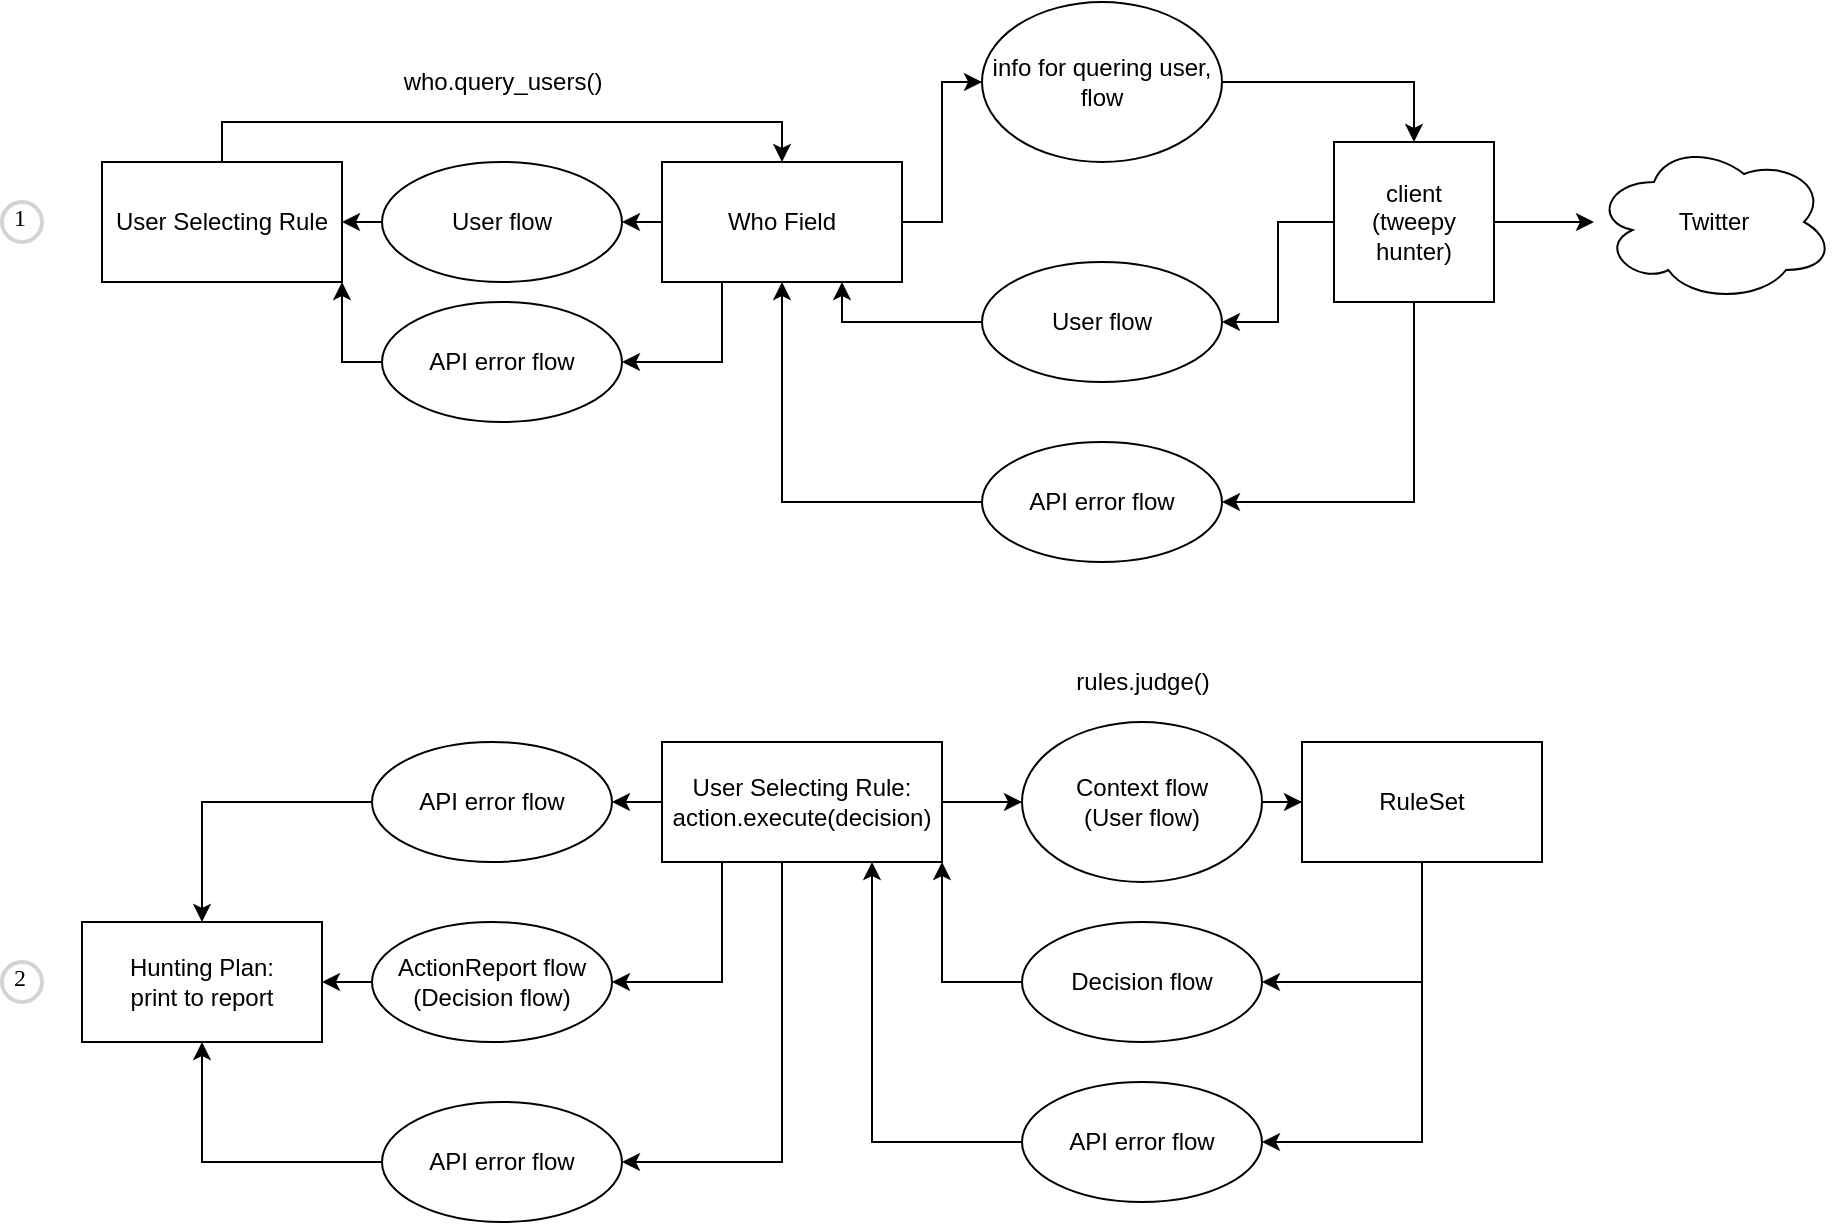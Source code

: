 <mxfile version="17.2.4" type="device"><diagram id="S5cICVvT9AW_yB-Se5Wj" name="user-selecting-rule"><mxGraphModel dx="1102" dy="977" grid="1" gridSize="10" guides="1" tooltips="1" connect="1" arrows="1" fold="1" page="1" pageScale="1" pageWidth="827" pageHeight="1169" math="0" shadow="0"><root><mxCell id="0"/><mxCell id="1" parent="0"/><mxCell id="NvCPOizqN2Km6uEgG7TH-6" value="" style="edgeStyle=orthogonalEdgeStyle;rounded=0;orthogonalLoop=1;jettySize=auto;html=1;entryX=0;entryY=0.5;entryDx=0;entryDy=0;" parent="1" source="NvCPOizqN2Km6uEgG7TH-1" target="NvCPOizqN2Km6uEgG7TH-5" edge="1"><mxGeometry relative="1" as="geometry"/></mxCell><mxCell id="wnTeXHhJYLwnOJ4dHzEN-19" style="edgeStyle=orthogonalEdgeStyle;rounded=0;orthogonalLoop=1;jettySize=auto;html=1;entryX=1;entryY=0.5;entryDx=0;entryDy=0;" edge="1" parent="1" source="NvCPOizqN2Km6uEgG7TH-1" target="wnTeXHhJYLwnOJ4dHzEN-11"><mxGeometry relative="1" as="geometry"><Array as="points"><mxPoint x="410" y="260"/></Array></mxGeometry></mxCell><mxCell id="wnTeXHhJYLwnOJ4dHzEN-20" style="edgeStyle=orthogonalEdgeStyle;rounded=0;orthogonalLoop=1;jettySize=auto;html=1;exitX=0;exitY=0.5;exitDx=0;exitDy=0;entryX=1;entryY=0.5;entryDx=0;entryDy=0;" edge="1" parent="1" source="NvCPOizqN2Km6uEgG7TH-1" target="wnTeXHhJYLwnOJ4dHzEN-10"><mxGeometry relative="1" as="geometry"/></mxCell><mxCell id="NvCPOizqN2Km6uEgG7TH-1" value="Who Field" style="rounded=0;whiteSpace=wrap;html=1;" parent="1" vertex="1"><mxGeometry x="380" y="160" width="120" height="60" as="geometry"/></mxCell><mxCell id="NvCPOizqN2Km6uEgG7TH-2" value="Twitter" style="ellipse;shape=cloud;whiteSpace=wrap;html=1;" parent="1" vertex="1"><mxGeometry x="846" y="150" width="120" height="80" as="geometry"/></mxCell><mxCell id="NvCPOizqN2Km6uEgG7TH-8" value="" style="edgeStyle=orthogonalEdgeStyle;rounded=0;orthogonalLoop=1;jettySize=auto;html=1;" parent="1" source="NvCPOizqN2Km6uEgG7TH-3" target="NvCPOizqN2Km6uEgG7TH-2" edge="1"><mxGeometry relative="1" as="geometry"/></mxCell><mxCell id="wnTeXHhJYLwnOJ4dHzEN-3" value="" style="edgeStyle=orthogonalEdgeStyle;rounded=0;orthogonalLoop=1;jettySize=auto;html=1;exitX=0.05;exitY=0.5;exitDx=0;exitDy=0;exitPerimeter=0;entryX=1;entryY=0.5;entryDx=0;entryDy=0;" edge="1" parent="1" source="NvCPOizqN2Km6uEgG7TH-3" target="wnTeXHhJYLwnOJ4dHzEN-2"><mxGeometry relative="1" as="geometry"/></mxCell><mxCell id="wnTeXHhJYLwnOJ4dHzEN-5" value="" style="edgeStyle=orthogonalEdgeStyle;rounded=0;orthogonalLoop=1;jettySize=auto;html=1;exitX=0.5;exitY=1;exitDx=0;exitDy=0;" edge="1" parent="1" source="NvCPOizqN2Km6uEgG7TH-3" target="wnTeXHhJYLwnOJ4dHzEN-4"><mxGeometry relative="1" as="geometry"><Array as="points"><mxPoint x="756" y="330"/></Array></mxGeometry></mxCell><mxCell id="NvCPOizqN2Km6uEgG7TH-3" value="client&lt;br&gt;(tweepy hunter)" style="rounded=0;whiteSpace=wrap;html=1;fontFamily=Helvetica;fontSize=12;fontColor=default;align=center;strokeColor=default;fillColor=default;" parent="1" vertex="1"><mxGeometry x="716" y="150" width="80" height="80" as="geometry"/></mxCell><mxCell id="NvCPOizqN2Km6uEgG7TH-7" style="edgeStyle=orthogonalEdgeStyle;rounded=0;orthogonalLoop=1;jettySize=auto;html=1;entryX=0.5;entryY=0;entryDx=0;entryDy=0;exitX=1;exitY=0.5;exitDx=0;exitDy=0;" parent="1" source="NvCPOizqN2Km6uEgG7TH-5" target="NvCPOizqN2Km6uEgG7TH-3" edge="1"><mxGeometry relative="1" as="geometry"><mxPoint x="750" y="120" as="sourcePoint"/></mxGeometry></mxCell><mxCell id="NvCPOizqN2Km6uEgG7TH-5" value="info for quering user,&lt;br&gt;flow" style="ellipse;whiteSpace=wrap;html=1;" parent="1" vertex="1"><mxGeometry x="540" y="80" width="120" height="80" as="geometry"/></mxCell><mxCell id="wnTeXHhJYLwnOJ4dHzEN-6" style="edgeStyle=orthogonalEdgeStyle;rounded=0;orthogonalLoop=1;jettySize=auto;html=1;entryX=0.75;entryY=1;entryDx=0;entryDy=0;" edge="1" parent="1" source="wnTeXHhJYLwnOJ4dHzEN-2" target="NvCPOizqN2Km6uEgG7TH-1"><mxGeometry relative="1" as="geometry"/></mxCell><mxCell id="wnTeXHhJYLwnOJ4dHzEN-2" value="User flow" style="ellipse;whiteSpace=wrap;html=1;rounded=0;" vertex="1" parent="1"><mxGeometry x="540" y="210" width="120" height="60" as="geometry"/></mxCell><mxCell id="wnTeXHhJYLwnOJ4dHzEN-7" style="edgeStyle=orthogonalEdgeStyle;rounded=0;orthogonalLoop=1;jettySize=auto;html=1;entryX=0.5;entryY=1;entryDx=0;entryDy=0;" edge="1" parent="1" source="wnTeXHhJYLwnOJ4dHzEN-4" target="NvCPOizqN2Km6uEgG7TH-1"><mxGeometry relative="1" as="geometry"/></mxCell><mxCell id="wnTeXHhJYLwnOJ4dHzEN-4" value="API error flow" style="ellipse;whiteSpace=wrap;html=1;rounded=0;" vertex="1" parent="1"><mxGeometry x="540" y="300" width="120" height="60" as="geometry"/></mxCell><mxCell id="wnTeXHhJYLwnOJ4dHzEN-15" style="edgeStyle=orthogonalEdgeStyle;rounded=0;orthogonalLoop=1;jettySize=auto;html=1;exitX=0;exitY=0.5;exitDx=0;exitDy=0;entryX=1;entryY=0.5;entryDx=0;entryDy=0;" edge="1" parent="1" source="wnTeXHhJYLwnOJ4dHzEN-10" target="wnTeXHhJYLwnOJ4dHzEN-12"><mxGeometry relative="1" as="geometry"/></mxCell><mxCell id="wnTeXHhJYLwnOJ4dHzEN-10" value="User flow" style="ellipse;whiteSpace=wrap;html=1;rounded=0;" vertex="1" parent="1"><mxGeometry x="240" y="160" width="120" height="60" as="geometry"/></mxCell><mxCell id="wnTeXHhJYLwnOJ4dHzEN-21" style="edgeStyle=orthogonalEdgeStyle;rounded=0;orthogonalLoop=1;jettySize=auto;html=1;entryX=1;entryY=1;entryDx=0;entryDy=0;" edge="1" parent="1" source="wnTeXHhJYLwnOJ4dHzEN-11" target="wnTeXHhJYLwnOJ4dHzEN-12"><mxGeometry relative="1" as="geometry"/></mxCell><mxCell id="wnTeXHhJYLwnOJ4dHzEN-11" value="API error flow" style="ellipse;whiteSpace=wrap;html=1;rounded=0;" vertex="1" parent="1"><mxGeometry x="240" y="230" width="120" height="60" as="geometry"/></mxCell><mxCell id="wnTeXHhJYLwnOJ4dHzEN-13" style="edgeStyle=orthogonalEdgeStyle;rounded=0;orthogonalLoop=1;jettySize=auto;html=1;entryX=0.5;entryY=0;entryDx=0;entryDy=0;exitX=0.5;exitY=0;exitDx=0;exitDy=0;" edge="1" parent="1" source="wnTeXHhJYLwnOJ4dHzEN-12" target="NvCPOizqN2Km6uEgG7TH-1"><mxGeometry relative="1" as="geometry"><Array as="points"><mxPoint x="160" y="140"/><mxPoint x="440" y="140"/></Array></mxGeometry></mxCell><mxCell id="wnTeXHhJYLwnOJ4dHzEN-12" value="User Selecting Rule" style="rounded=0;whiteSpace=wrap;html=1;" vertex="1" parent="1"><mxGeometry x="100" y="160" width="120" height="60" as="geometry"/></mxCell><mxCell id="wnTeXHhJYLwnOJ4dHzEN-14" value="who.query_users()" style="text;html=1;align=center;verticalAlign=middle;resizable=0;points=[];autosize=1;strokeColor=none;fillColor=none;" vertex="1" parent="1"><mxGeometry x="245" y="110" width="110" height="20" as="geometry"/></mxCell><mxCell id="wnTeXHhJYLwnOJ4dHzEN-22" value="1" style="ellipse;whiteSpace=wrap;html=1;aspect=fixed;strokeWidth=2;fontFamily=Tahoma;spacingBottom=4;spacingRight=2;strokeColor=#d3d3d3;" vertex="1" parent="1"><mxGeometry x="50" y="180" width="20" height="20" as="geometry"/></mxCell><mxCell id="wnTeXHhJYLwnOJ4dHzEN-24" value="2" style="ellipse;whiteSpace=wrap;html=1;aspect=fixed;strokeWidth=2;fontFamily=Tahoma;spacingBottom=4;spacingRight=2;strokeColor=#d3d3d3;" vertex="1" parent="1"><mxGeometry x="50" y="560" width="20" height="20" as="geometry"/></mxCell><mxCell id="wnTeXHhJYLwnOJ4dHzEN-58" style="edgeStyle=orthogonalEdgeStyle;rounded=0;orthogonalLoop=1;jettySize=auto;html=1;" edge="1" parent="1" source="wnTeXHhJYLwnOJ4dHzEN-29" target="wnTeXHhJYLwnOJ4dHzEN-53"><mxGeometry relative="1" as="geometry"/></mxCell><mxCell id="wnTeXHhJYLwnOJ4dHzEN-29" value="API error flow" style="ellipse;whiteSpace=wrap;html=1;rounded=0;" vertex="1" parent="1"><mxGeometry x="235" y="450" width="120" height="60" as="geometry"/></mxCell><mxCell id="wnTeXHhJYLwnOJ4dHzEN-31" style="edgeStyle=orthogonalEdgeStyle;rounded=0;orthogonalLoop=1;jettySize=auto;html=1;entryX=0;entryY=0.5;entryDx=0;entryDy=0;" edge="1" parent="1" source="wnTeXHhJYLwnOJ4dHzEN-30" target="wnTeXHhJYLwnOJ4dHzEN-36"><mxGeometry relative="1" as="geometry"><mxPoint x="280" y="480" as="targetPoint"/></mxGeometry></mxCell><mxCell id="wnTeXHhJYLwnOJ4dHzEN-50" value="" style="edgeStyle=orthogonalEdgeStyle;rounded=0;orthogonalLoop=1;jettySize=auto;html=1;" edge="1" parent="1" source="wnTeXHhJYLwnOJ4dHzEN-30" target="wnTeXHhJYLwnOJ4dHzEN-29"><mxGeometry relative="1" as="geometry"/></mxCell><mxCell id="wnTeXHhJYLwnOJ4dHzEN-54" style="edgeStyle=orthogonalEdgeStyle;rounded=0;orthogonalLoop=1;jettySize=auto;html=1;entryX=1;entryY=0.5;entryDx=0;entryDy=0;exitX=0.25;exitY=1;exitDx=0;exitDy=0;" edge="1" parent="1" source="wnTeXHhJYLwnOJ4dHzEN-30" target="wnTeXHhJYLwnOJ4dHzEN-48"><mxGeometry relative="1" as="geometry"><Array as="points"><mxPoint x="410" y="570"/></Array></mxGeometry></mxCell><mxCell id="wnTeXHhJYLwnOJ4dHzEN-56" style="edgeStyle=orthogonalEdgeStyle;rounded=0;orthogonalLoop=1;jettySize=auto;html=1;entryX=1;entryY=0.5;entryDx=0;entryDy=0;exitX=0.5;exitY=1;exitDx=0;exitDy=0;" edge="1" parent="1" source="wnTeXHhJYLwnOJ4dHzEN-30" target="wnTeXHhJYLwnOJ4dHzEN-57"><mxGeometry relative="1" as="geometry"><mxPoint x="440" y="650" as="targetPoint"/><Array as="points"><mxPoint x="440" y="660"/></Array></mxGeometry></mxCell><mxCell id="wnTeXHhJYLwnOJ4dHzEN-30" value="User Selecting Rule:&lt;br&gt;action.execute(decision)" style="rounded=0;whiteSpace=wrap;html=1;" vertex="1" parent="1"><mxGeometry x="380" y="450" width="140" height="60" as="geometry"/></mxCell><mxCell id="wnTeXHhJYLwnOJ4dHzEN-40" value="" style="edgeStyle=orthogonalEdgeStyle;rounded=0;orthogonalLoop=1;jettySize=auto;html=1;" edge="1" parent="1" source="wnTeXHhJYLwnOJ4dHzEN-36" target="wnTeXHhJYLwnOJ4dHzEN-39"><mxGeometry relative="1" as="geometry"/></mxCell><mxCell id="wnTeXHhJYLwnOJ4dHzEN-36" value="Context flow&lt;br&gt;(User flow)" style="ellipse;whiteSpace=wrap;html=1;" vertex="1" parent="1"><mxGeometry x="560" y="440" width="120" height="80" as="geometry"/></mxCell><mxCell id="wnTeXHhJYLwnOJ4dHzEN-43" value="" style="edgeStyle=orthogonalEdgeStyle;rounded=0;orthogonalLoop=1;jettySize=auto;html=1;entryX=1;entryY=0.5;entryDx=0;entryDy=0;" edge="1" parent="1" source="wnTeXHhJYLwnOJ4dHzEN-39" target="wnTeXHhJYLwnOJ4dHzEN-42"><mxGeometry relative="1" as="geometry"><Array as="points"><mxPoint x="760" y="570"/></Array></mxGeometry></mxCell><mxCell id="wnTeXHhJYLwnOJ4dHzEN-52" style="edgeStyle=orthogonalEdgeStyle;rounded=0;orthogonalLoop=1;jettySize=auto;html=1;entryX=1;entryY=0.5;entryDx=0;entryDy=0;" edge="1" parent="1" source="wnTeXHhJYLwnOJ4dHzEN-39" target="wnTeXHhJYLwnOJ4dHzEN-51"><mxGeometry relative="1" as="geometry"><Array as="points"><mxPoint x="760" y="650"/></Array></mxGeometry></mxCell><mxCell id="wnTeXHhJYLwnOJ4dHzEN-39" value="RuleSet" style="whiteSpace=wrap;html=1;" vertex="1" parent="1"><mxGeometry x="700" y="450" width="120" height="60" as="geometry"/></mxCell><mxCell id="wnTeXHhJYLwnOJ4dHzEN-45" style="edgeStyle=orthogonalEdgeStyle;rounded=0;orthogonalLoop=1;jettySize=auto;html=1;entryX=1;entryY=1;entryDx=0;entryDy=0;" edge="1" parent="1" source="wnTeXHhJYLwnOJ4dHzEN-42" target="wnTeXHhJYLwnOJ4dHzEN-30"><mxGeometry relative="1" as="geometry"/></mxCell><mxCell id="wnTeXHhJYLwnOJ4dHzEN-42" value="Decision flow" style="ellipse;whiteSpace=wrap;html=1;" vertex="1" parent="1"><mxGeometry x="560" y="540" width="120" height="60" as="geometry"/></mxCell><mxCell id="wnTeXHhJYLwnOJ4dHzEN-47" value="rules.judge()" style="text;html=1;align=center;verticalAlign=middle;resizable=0;points=[];autosize=1;strokeColor=none;fillColor=none;" vertex="1" parent="1"><mxGeometry x="580" y="410" width="80" height="20" as="geometry"/></mxCell><mxCell id="wnTeXHhJYLwnOJ4dHzEN-59" style="edgeStyle=orthogonalEdgeStyle;rounded=0;orthogonalLoop=1;jettySize=auto;html=1;" edge="1" parent="1" source="wnTeXHhJYLwnOJ4dHzEN-48" target="wnTeXHhJYLwnOJ4dHzEN-53"><mxGeometry relative="1" as="geometry"/></mxCell><mxCell id="wnTeXHhJYLwnOJ4dHzEN-48" value="ActionReport flow&lt;br&gt;(Decision flow)" style="ellipse;whiteSpace=wrap;html=1;" vertex="1" parent="1"><mxGeometry x="235" y="540" width="120" height="60" as="geometry"/></mxCell><mxCell id="wnTeXHhJYLwnOJ4dHzEN-55" style="edgeStyle=orthogonalEdgeStyle;rounded=0;orthogonalLoop=1;jettySize=auto;html=1;entryX=0.75;entryY=1;entryDx=0;entryDy=0;" edge="1" parent="1" source="wnTeXHhJYLwnOJ4dHzEN-51" target="wnTeXHhJYLwnOJ4dHzEN-30"><mxGeometry relative="1" as="geometry"/></mxCell><mxCell id="wnTeXHhJYLwnOJ4dHzEN-51" value="API error flow" style="ellipse;whiteSpace=wrap;html=1;rounded=0;" vertex="1" parent="1"><mxGeometry x="560" y="620" width="120" height="60" as="geometry"/></mxCell><mxCell id="wnTeXHhJYLwnOJ4dHzEN-53" value="Hunting Plan:&lt;br&gt;print to report" style="whiteSpace=wrap;html=1;rounded=0;" vertex="1" parent="1"><mxGeometry x="90" y="540" width="120" height="60" as="geometry"/></mxCell><mxCell id="wnTeXHhJYLwnOJ4dHzEN-60" style="edgeStyle=orthogonalEdgeStyle;rounded=0;orthogonalLoop=1;jettySize=auto;html=1;entryX=0.5;entryY=1;entryDx=0;entryDy=0;" edge="1" parent="1" source="wnTeXHhJYLwnOJ4dHzEN-57" target="wnTeXHhJYLwnOJ4dHzEN-53"><mxGeometry relative="1" as="geometry"/></mxCell><mxCell id="wnTeXHhJYLwnOJ4dHzEN-57" value="API error flow" style="ellipse;whiteSpace=wrap;html=1;rounded=0;" vertex="1" parent="1"><mxGeometry x="240" y="630" width="120" height="60" as="geometry"/></mxCell></root></mxGraphModel></diagram></mxfile>
